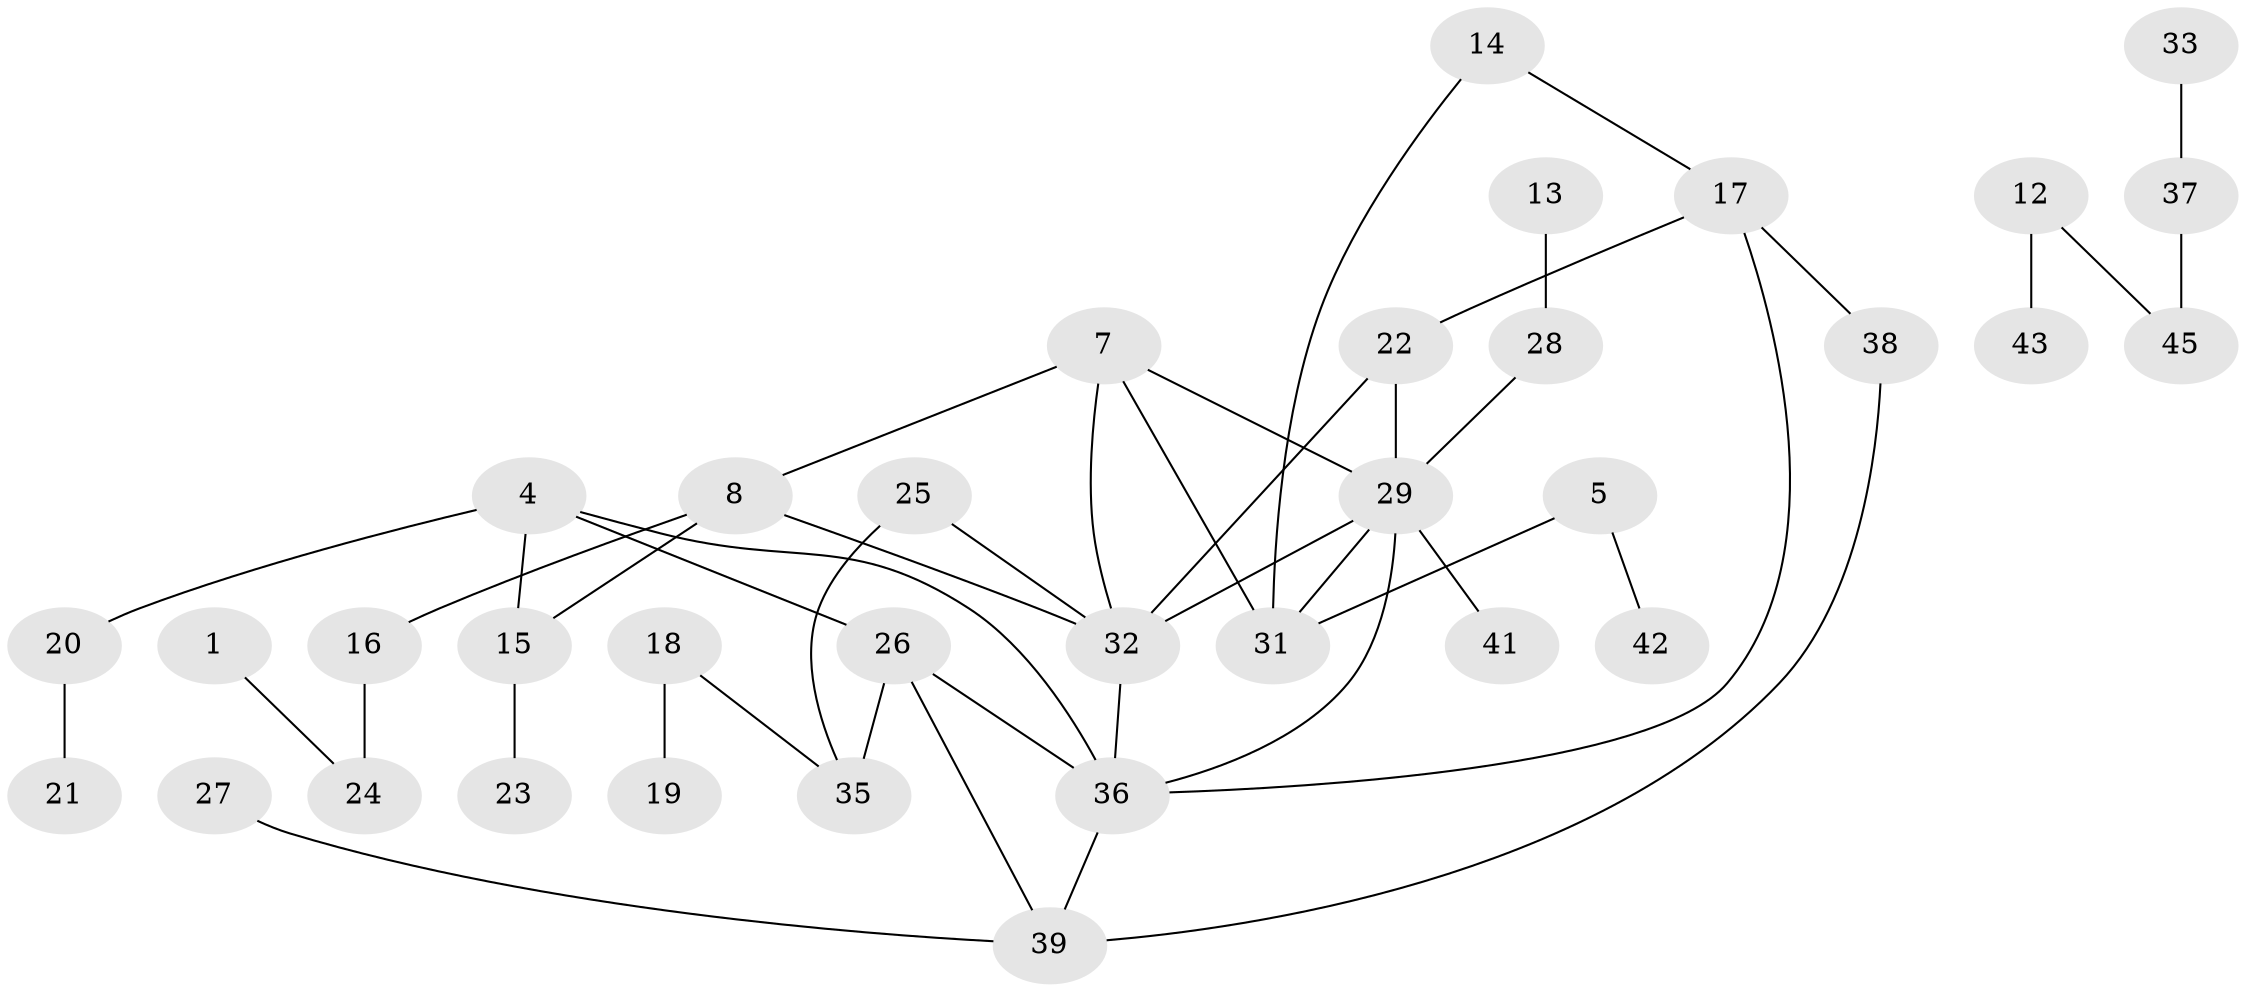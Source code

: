// original degree distribution, {1: 0.30357142857142855, 3: 0.1875, 6: 0.008928571428571428, 0: 0.0625, 2: 0.3125, 4: 0.11607142857142858, 5: 0.008928571428571428}
// Generated by graph-tools (version 1.1) at 2025/35/03/04/25 23:35:43]
// undirected, 35 vertices, 45 edges
graph export_dot {
  node [color=gray90,style=filled];
  1;
  4;
  5;
  7;
  8;
  12;
  13;
  14;
  15;
  16;
  17;
  18;
  19;
  20;
  21;
  22;
  23;
  24;
  25;
  26;
  27;
  28;
  29;
  31;
  32;
  33;
  35;
  36;
  37;
  38;
  39;
  41;
  42;
  43;
  45;
  1 -- 24 [weight=1.0];
  4 -- 15 [weight=1.0];
  4 -- 20 [weight=1.0];
  4 -- 26 [weight=1.0];
  4 -- 36 [weight=1.0];
  5 -- 31 [weight=1.0];
  5 -- 42 [weight=1.0];
  7 -- 8 [weight=1.0];
  7 -- 29 [weight=1.0];
  7 -- 31 [weight=1.0];
  7 -- 32 [weight=1.0];
  8 -- 15 [weight=1.0];
  8 -- 16 [weight=1.0];
  8 -- 32 [weight=1.0];
  12 -- 43 [weight=1.0];
  12 -- 45 [weight=1.0];
  13 -- 28 [weight=1.0];
  14 -- 17 [weight=1.0];
  14 -- 31 [weight=1.0];
  15 -- 23 [weight=1.0];
  16 -- 24 [weight=1.0];
  17 -- 22 [weight=1.0];
  17 -- 36 [weight=1.0];
  17 -- 38 [weight=1.0];
  18 -- 19 [weight=1.0];
  18 -- 35 [weight=1.0];
  20 -- 21 [weight=1.0];
  22 -- 29 [weight=1.0];
  22 -- 32 [weight=1.0];
  25 -- 32 [weight=1.0];
  25 -- 35 [weight=1.0];
  26 -- 35 [weight=2.0];
  26 -- 36 [weight=1.0];
  26 -- 39 [weight=1.0];
  27 -- 39 [weight=1.0];
  28 -- 29 [weight=1.0];
  29 -- 31 [weight=1.0];
  29 -- 32 [weight=1.0];
  29 -- 36 [weight=1.0];
  29 -- 41 [weight=1.0];
  32 -- 36 [weight=1.0];
  33 -- 37 [weight=1.0];
  36 -- 39 [weight=1.0];
  37 -- 45 [weight=1.0];
  38 -- 39 [weight=1.0];
}
